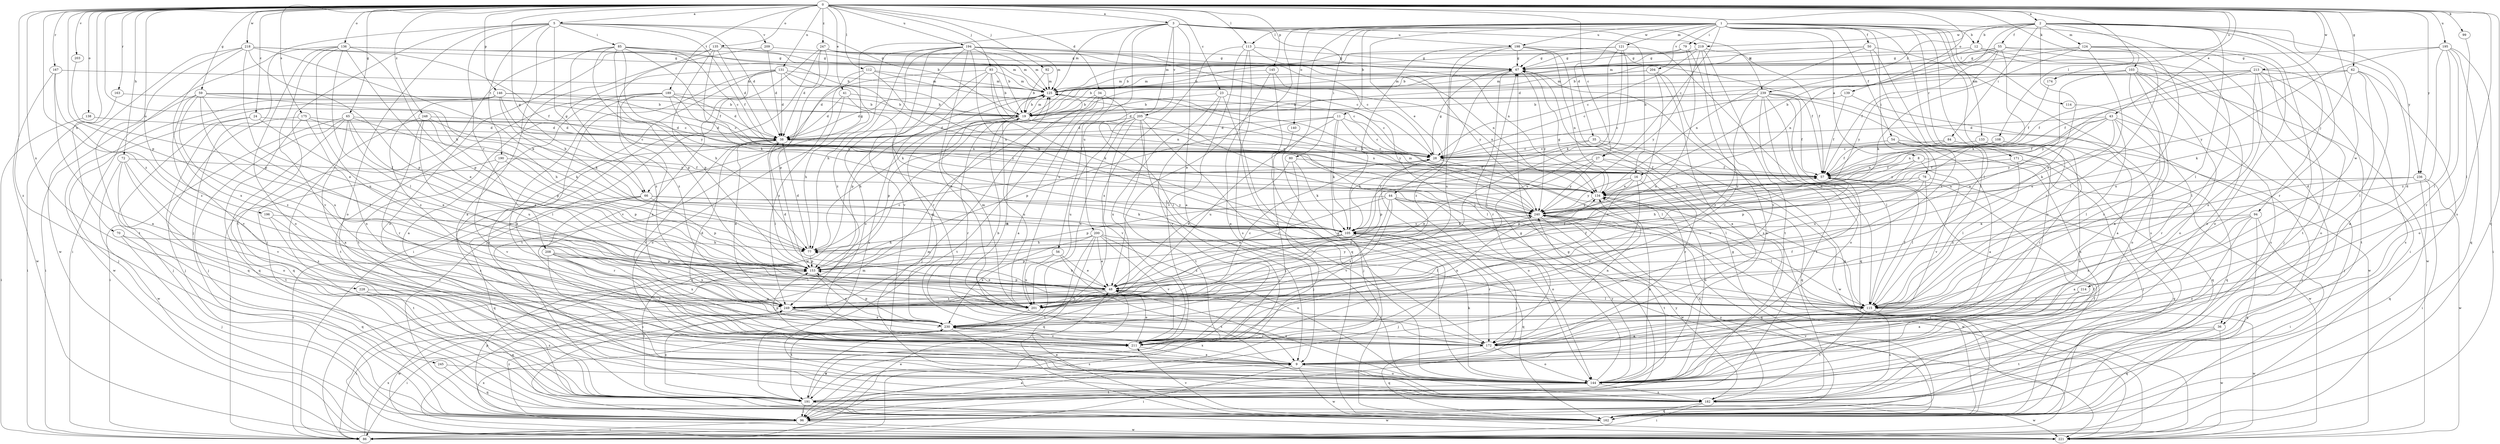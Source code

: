 strict digraph  {
0;
1;
2;
3;
5;
8;
9;
11;
12;
16;
19;
23;
24;
27;
28;
34;
35;
36;
38;
41;
43;
44;
48;
50;
54;
55;
56;
57;
59;
62;
65;
66;
67;
70;
72;
77;
78;
79;
80;
84;
85;
86;
92;
93;
94;
96;
99;
103;
105;
108;
112;
113;
114;
115;
121;
124;
125;
131;
133;
134;
135;
136;
138;
139;
140;
144;
145;
146;
153;
162;
163;
167;
171;
172;
174;
175;
182;
189;
190;
191;
194;
195;
196;
198;
200;
201;
203;
204;
205;
208;
209;
211;
213;
214;
218;
219;
221;
228;
230;
236;
239;
240;
245;
247;
248;
249;
0 -> 2  [label=a];
0 -> 3  [label=a];
0 -> 5  [label=a];
0 -> 23  [label=c];
0 -> 24  [label=c];
0 -> 27  [label=c];
0 -> 34  [label=d];
0 -> 41  [label=e];
0 -> 43  [label=e];
0 -> 59  [label=g];
0 -> 62  [label=g];
0 -> 65  [label=g];
0 -> 66  [label=g];
0 -> 70  [label=h];
0 -> 72  [label=h];
0 -> 77  [label=h];
0 -> 92  [label=j];
0 -> 93  [label=j];
0 -> 99  [label=k];
0 -> 103  [label=k];
0 -> 108  [label=l];
0 -> 112  [label=l];
0 -> 113  [label=l];
0 -> 131  [label=n];
0 -> 135  [label=o];
0 -> 136  [label=o];
0 -> 138  [label=o];
0 -> 139  [label=o];
0 -> 145  [label=p];
0 -> 146  [label=p];
0 -> 153  [label=p];
0 -> 162  [label=q];
0 -> 163  [label=r];
0 -> 167  [label=r];
0 -> 174  [label=s];
0 -> 175  [label=s];
0 -> 182  [label=s];
0 -> 189  [label=t];
0 -> 194  [label=u];
0 -> 195  [label=u];
0 -> 196  [label=u];
0 -> 203  [label=v];
0 -> 213  [label=w];
0 -> 214  [label=w];
0 -> 218  [label=w];
0 -> 228  [label=x];
0 -> 236  [label=y];
0 -> 245  [label=z];
0 -> 247  [label=z];
0 -> 248  [label=z];
0 -> 249  [label=z];
1 -> 8  [label=a];
1 -> 11  [label=b];
1 -> 12  [label=b];
1 -> 27  [label=c];
1 -> 35  [label=d];
1 -> 36  [label=d];
1 -> 44  [label=e];
1 -> 48  [label=e];
1 -> 50  [label=f];
1 -> 54  [label=f];
1 -> 78  [label=i];
1 -> 79  [label=i];
1 -> 80  [label=i];
1 -> 113  [label=l];
1 -> 114  [label=l];
1 -> 115  [label=l];
1 -> 121  [label=m];
1 -> 133  [label=n];
1 -> 140  [label=o];
1 -> 144  [label=o];
1 -> 162  [label=q];
1 -> 171  [label=r];
1 -> 172  [label=r];
1 -> 198  [label=u];
1 -> 204  [label=v];
2 -> 12  [label=b];
2 -> 16  [label=b];
2 -> 36  [label=d];
2 -> 48  [label=e];
2 -> 55  [label=f];
2 -> 84  [label=i];
2 -> 94  [label=j];
2 -> 115  [label=l];
2 -> 124  [label=m];
2 -> 172  [label=r];
2 -> 219  [label=w];
2 -> 230  [label=x];
2 -> 236  [label=y];
2 -> 239  [label=y];
3 -> 9  [label=a];
3 -> 16  [label=b];
3 -> 56  [label=f];
3 -> 66  [label=g];
3 -> 125  [label=m];
3 -> 134  [label=n];
3 -> 198  [label=u];
3 -> 200  [label=u];
3 -> 201  [label=u];
3 -> 205  [label=v];
3 -> 219  [label=w];
3 -> 239  [label=y];
5 -> 19  [label=b];
5 -> 38  [label=d];
5 -> 57  [label=f];
5 -> 66  [label=g];
5 -> 77  [label=h];
5 -> 85  [label=i];
5 -> 96  [label=j];
5 -> 144  [label=o];
5 -> 190  [label=t];
5 -> 191  [label=t];
5 -> 208  [label=v];
5 -> 209  [label=v];
8 -> 57  [label=f];
8 -> 153  [label=p];
8 -> 211  [label=v];
8 -> 221  [label=w];
8 -> 240  [label=y];
9 -> 86  [label=i];
9 -> 144  [label=o];
9 -> 221  [label=w];
9 -> 230  [label=x];
11 -> 28  [label=c];
11 -> 38  [label=d];
11 -> 96  [label=j];
11 -> 105  [label=k];
11 -> 115  [label=l];
11 -> 153  [label=p];
11 -> 201  [label=u];
12 -> 67  [label=g];
12 -> 86  [label=i];
12 -> 134  [label=n];
12 -> 144  [label=o];
16 -> 134  [label=n];
16 -> 144  [label=o];
16 -> 153  [label=p];
16 -> 211  [label=v];
16 -> 240  [label=y];
19 -> 38  [label=d];
19 -> 57  [label=f];
19 -> 77  [label=h];
19 -> 86  [label=i];
19 -> 125  [label=m];
19 -> 134  [label=n];
19 -> 153  [label=p];
19 -> 172  [label=r];
19 -> 201  [label=u];
23 -> 19  [label=b];
23 -> 115  [label=l];
23 -> 144  [label=o];
23 -> 211  [label=v];
23 -> 230  [label=x];
24 -> 38  [label=d];
24 -> 48  [label=e];
24 -> 96  [label=j];
24 -> 162  [label=q];
27 -> 48  [label=e];
27 -> 57  [label=f];
27 -> 153  [label=p];
27 -> 172  [label=r];
27 -> 240  [label=y];
28 -> 57  [label=f];
28 -> 67  [label=g];
28 -> 115  [label=l];
28 -> 144  [label=o];
34 -> 9  [label=a];
34 -> 19  [label=b];
34 -> 96  [label=j];
34 -> 115  [label=l];
34 -> 191  [label=t];
35 -> 28  [label=c];
35 -> 105  [label=k];
35 -> 162  [label=q];
35 -> 221  [label=w];
36 -> 162  [label=q];
36 -> 191  [label=t];
36 -> 211  [label=v];
36 -> 221  [label=w];
38 -> 28  [label=c];
38 -> 115  [label=l];
38 -> 182  [label=s];
38 -> 211  [label=v];
41 -> 19  [label=b];
41 -> 38  [label=d];
41 -> 77  [label=h];
41 -> 144  [label=o];
43 -> 38  [label=d];
43 -> 57  [label=f];
43 -> 96  [label=j];
43 -> 105  [label=k];
43 -> 115  [label=l];
43 -> 134  [label=n];
43 -> 172  [label=r];
43 -> 240  [label=y];
44 -> 48  [label=e];
44 -> 96  [label=j];
44 -> 144  [label=o];
44 -> 153  [label=p];
44 -> 211  [label=v];
44 -> 221  [label=w];
44 -> 230  [label=x];
44 -> 240  [label=y];
48 -> 38  [label=d];
48 -> 57  [label=f];
48 -> 77  [label=h];
48 -> 115  [label=l];
48 -> 153  [label=p];
48 -> 172  [label=r];
48 -> 201  [label=u];
48 -> 240  [label=y];
48 -> 249  [label=z];
50 -> 19  [label=b];
50 -> 67  [label=g];
50 -> 115  [label=l];
50 -> 134  [label=n];
50 -> 182  [label=s];
50 -> 249  [label=z];
54 -> 9  [label=a];
54 -> 28  [label=c];
54 -> 162  [label=q];
54 -> 201  [label=u];
55 -> 38  [label=d];
55 -> 57  [label=f];
55 -> 67  [label=g];
55 -> 105  [label=k];
55 -> 125  [label=m];
55 -> 172  [label=r];
55 -> 191  [label=t];
55 -> 240  [label=y];
56 -> 48  [label=e];
56 -> 153  [label=p];
56 -> 182  [label=s];
56 -> 201  [label=u];
57 -> 134  [label=n];
59 -> 19  [label=b];
59 -> 28  [label=c];
59 -> 77  [label=h];
59 -> 86  [label=i];
59 -> 115  [label=l];
59 -> 201  [label=u];
59 -> 211  [label=v];
59 -> 249  [label=z];
62 -> 9  [label=a];
62 -> 57  [label=f];
62 -> 105  [label=k];
62 -> 115  [label=l];
62 -> 125  [label=m];
62 -> 144  [label=o];
65 -> 9  [label=a];
65 -> 38  [label=d];
65 -> 48  [label=e];
65 -> 86  [label=i];
65 -> 96  [label=j];
65 -> 105  [label=k];
65 -> 115  [label=l];
65 -> 162  [label=q];
66 -> 86  [label=i];
66 -> 105  [label=k];
66 -> 153  [label=p];
66 -> 162  [label=q];
66 -> 172  [label=r];
66 -> 240  [label=y];
67 -> 125  [label=m];
67 -> 172  [label=r];
67 -> 240  [label=y];
67 -> 249  [label=z];
70 -> 77  [label=h];
70 -> 96  [label=j];
70 -> 162  [label=q];
72 -> 57  [label=f];
72 -> 144  [label=o];
72 -> 191  [label=t];
72 -> 211  [label=v];
72 -> 221  [label=w];
77 -> 28  [label=c];
77 -> 38  [label=d];
77 -> 153  [label=p];
78 -> 48  [label=e];
78 -> 77  [label=h];
78 -> 115  [label=l];
78 -> 134  [label=n];
78 -> 162  [label=q];
79 -> 67  [label=g];
79 -> 125  [label=m];
79 -> 201  [label=u];
79 -> 211  [label=v];
80 -> 48  [label=e];
80 -> 57  [label=f];
80 -> 96  [label=j];
80 -> 105  [label=k];
84 -> 28  [label=c];
84 -> 134  [label=n];
84 -> 172  [label=r];
85 -> 28  [label=c];
85 -> 57  [label=f];
85 -> 67  [label=g];
85 -> 77  [label=h];
85 -> 96  [label=j];
85 -> 125  [label=m];
85 -> 153  [label=p];
85 -> 240  [label=y];
85 -> 249  [label=z];
86 -> 48  [label=e];
86 -> 230  [label=x];
92 -> 19  [label=b];
92 -> 125  [label=m];
93 -> 19  [label=b];
93 -> 38  [label=d];
93 -> 105  [label=k];
93 -> 125  [label=m];
93 -> 182  [label=s];
93 -> 221  [label=w];
93 -> 240  [label=y];
94 -> 9  [label=a];
94 -> 86  [label=i];
94 -> 105  [label=k];
94 -> 144  [label=o];
94 -> 162  [label=q];
94 -> 230  [label=x];
96 -> 67  [label=g];
96 -> 86  [label=i];
96 -> 153  [label=p];
96 -> 221  [label=w];
96 -> 240  [label=y];
96 -> 249  [label=z];
99 -> 115  [label=l];
103 -> 9  [label=a];
103 -> 48  [label=e];
103 -> 125  [label=m];
103 -> 144  [label=o];
103 -> 172  [label=r];
103 -> 182  [label=s];
103 -> 221  [label=w];
105 -> 77  [label=h];
105 -> 96  [label=j];
105 -> 162  [label=q];
105 -> 172  [label=r];
105 -> 240  [label=y];
105 -> 249  [label=z];
108 -> 28  [label=c];
108 -> 57  [label=f];
108 -> 96  [label=j];
108 -> 240  [label=y];
112 -> 28  [label=c];
112 -> 125  [label=m];
112 -> 134  [label=n];
112 -> 191  [label=t];
112 -> 249  [label=z];
113 -> 67  [label=g];
113 -> 144  [label=o];
113 -> 182  [label=s];
113 -> 211  [label=v];
113 -> 230  [label=x];
113 -> 240  [label=y];
114 -> 144  [label=o];
115 -> 9  [label=a];
115 -> 57  [label=f];
115 -> 182  [label=s];
115 -> 191  [label=t];
115 -> 221  [label=w];
121 -> 19  [label=b];
121 -> 67  [label=g];
121 -> 105  [label=k];
121 -> 115  [label=l];
121 -> 201  [label=u];
121 -> 249  [label=z];
124 -> 19  [label=b];
124 -> 67  [label=g];
124 -> 96  [label=j];
124 -> 105  [label=k];
124 -> 115  [label=l];
124 -> 144  [label=o];
124 -> 201  [label=u];
125 -> 19  [label=b];
125 -> 28  [label=c];
125 -> 38  [label=d];
125 -> 153  [label=p];
125 -> 240  [label=y];
131 -> 9  [label=a];
131 -> 38  [label=d];
131 -> 105  [label=k];
131 -> 125  [label=m];
131 -> 134  [label=n];
131 -> 182  [label=s];
131 -> 191  [label=t];
131 -> 211  [label=v];
133 -> 28  [label=c];
133 -> 144  [label=o];
133 -> 162  [label=q];
134 -> 67  [label=g];
134 -> 86  [label=i];
134 -> 240  [label=y];
135 -> 9  [label=a];
135 -> 38  [label=d];
135 -> 67  [label=g];
135 -> 105  [label=k];
135 -> 125  [label=m];
135 -> 144  [label=o];
135 -> 153  [label=p];
136 -> 19  [label=b];
136 -> 48  [label=e];
136 -> 67  [label=g];
136 -> 86  [label=i];
136 -> 115  [label=l];
136 -> 144  [label=o];
136 -> 153  [label=p];
136 -> 201  [label=u];
136 -> 211  [label=v];
138 -> 38  [label=d];
138 -> 86  [label=i];
139 -> 9  [label=a];
139 -> 19  [label=b];
139 -> 57  [label=f];
140 -> 96  [label=j];
144 -> 48  [label=e];
144 -> 67  [label=g];
144 -> 105  [label=k];
144 -> 134  [label=n];
144 -> 182  [label=s];
144 -> 191  [label=t];
144 -> 240  [label=y];
145 -> 9  [label=a];
145 -> 125  [label=m];
145 -> 134  [label=n];
145 -> 162  [label=q];
146 -> 19  [label=b];
146 -> 28  [label=c];
146 -> 96  [label=j];
146 -> 105  [label=k];
146 -> 134  [label=n];
146 -> 221  [label=w];
146 -> 249  [label=z];
153 -> 48  [label=e];
153 -> 57  [label=f];
153 -> 191  [label=t];
153 -> 230  [label=x];
162 -> 48  [label=e];
162 -> 57  [label=f];
162 -> 67  [label=g];
162 -> 211  [label=v];
163 -> 19  [label=b];
163 -> 86  [label=i];
167 -> 9  [label=a];
167 -> 125  [label=m];
167 -> 221  [label=w];
167 -> 249  [label=z];
171 -> 57  [label=f];
171 -> 96  [label=j];
171 -> 115  [label=l];
172 -> 19  [label=b];
172 -> 125  [label=m];
172 -> 134  [label=n];
172 -> 144  [label=o];
172 -> 162  [label=q];
174 -> 57  [label=f];
175 -> 28  [label=c];
175 -> 38  [label=d];
175 -> 96  [label=j];
175 -> 162  [label=q];
175 -> 230  [label=x];
182 -> 57  [label=f];
182 -> 86  [label=i];
182 -> 125  [label=m];
182 -> 134  [label=n];
182 -> 162  [label=q];
182 -> 221  [label=w];
182 -> 240  [label=y];
189 -> 9  [label=a];
189 -> 19  [label=b];
189 -> 38  [label=d];
189 -> 134  [label=n];
189 -> 191  [label=t];
189 -> 211  [label=v];
189 -> 230  [label=x];
189 -> 240  [label=y];
190 -> 57  [label=f];
190 -> 86  [label=i];
190 -> 153  [label=p];
190 -> 211  [label=v];
191 -> 9  [label=a];
191 -> 96  [label=j];
191 -> 211  [label=v];
191 -> 221  [label=w];
191 -> 249  [label=z];
194 -> 19  [label=b];
194 -> 28  [label=c];
194 -> 67  [label=g];
194 -> 77  [label=h];
194 -> 105  [label=k];
194 -> 125  [label=m];
194 -> 134  [label=n];
194 -> 144  [label=o];
194 -> 172  [label=r];
194 -> 201  [label=u];
194 -> 211  [label=v];
194 -> 249  [label=z];
195 -> 67  [label=g];
195 -> 86  [label=i];
195 -> 115  [label=l];
195 -> 162  [label=q];
195 -> 172  [label=r];
195 -> 240  [label=y];
195 -> 249  [label=z];
196 -> 105  [label=k];
196 -> 191  [label=t];
196 -> 211  [label=v];
198 -> 57  [label=f];
198 -> 67  [label=g];
198 -> 105  [label=k];
198 -> 134  [label=n];
198 -> 182  [label=s];
198 -> 201  [label=u];
198 -> 249  [label=z];
200 -> 48  [label=e];
200 -> 77  [label=h];
200 -> 115  [label=l];
200 -> 144  [label=o];
200 -> 162  [label=q];
200 -> 191  [label=t];
200 -> 211  [label=v];
200 -> 230  [label=x];
201 -> 28  [label=c];
201 -> 125  [label=m];
201 -> 191  [label=t];
203 -> 153  [label=p];
204 -> 9  [label=a];
204 -> 19  [label=b];
204 -> 125  [label=m];
204 -> 144  [label=o];
204 -> 211  [label=v];
205 -> 38  [label=d];
205 -> 86  [label=i];
205 -> 115  [label=l];
205 -> 172  [label=r];
205 -> 191  [label=t];
205 -> 201  [label=u];
205 -> 211  [label=v];
205 -> 230  [label=x];
208 -> 153  [label=p];
208 -> 182  [label=s];
208 -> 201  [label=u];
208 -> 211  [label=v];
208 -> 230  [label=x];
208 -> 249  [label=z];
209 -> 38  [label=d];
209 -> 67  [label=g];
209 -> 249  [label=z];
211 -> 9  [label=a];
211 -> 48  [label=e];
211 -> 134  [label=n];
211 -> 153  [label=p];
213 -> 28  [label=c];
213 -> 57  [label=f];
213 -> 115  [label=l];
213 -> 125  [label=m];
213 -> 144  [label=o];
213 -> 182  [label=s];
213 -> 191  [label=t];
213 -> 230  [label=x];
213 -> 240  [label=y];
214 -> 9  [label=a];
214 -> 115  [label=l];
218 -> 48  [label=e];
218 -> 57  [label=f];
218 -> 67  [label=g];
218 -> 105  [label=k];
218 -> 153  [label=p];
218 -> 191  [label=t];
218 -> 221  [label=w];
218 -> 230  [label=x];
219 -> 19  [label=b];
219 -> 28  [label=c];
219 -> 57  [label=f];
219 -> 67  [label=g];
219 -> 191  [label=t];
219 -> 211  [label=v];
219 -> 240  [label=y];
221 -> 67  [label=g];
221 -> 125  [label=m];
221 -> 230  [label=x];
228 -> 162  [label=q];
228 -> 182  [label=s];
228 -> 201  [label=u];
230 -> 38  [label=d];
230 -> 57  [label=f];
230 -> 86  [label=i];
230 -> 125  [label=m];
230 -> 153  [label=p];
230 -> 172  [label=r];
230 -> 182  [label=s];
230 -> 211  [label=v];
236 -> 86  [label=i];
236 -> 134  [label=n];
236 -> 162  [label=q];
236 -> 221  [label=w];
236 -> 249  [label=z];
239 -> 19  [label=b];
239 -> 28  [label=c];
239 -> 38  [label=d];
239 -> 57  [label=f];
239 -> 115  [label=l];
239 -> 144  [label=o];
239 -> 162  [label=q];
239 -> 182  [label=s];
239 -> 191  [label=t];
239 -> 221  [label=w];
239 -> 249  [label=z];
240 -> 105  [label=k];
240 -> 115  [label=l];
240 -> 125  [label=m];
240 -> 162  [label=q];
240 -> 191  [label=t];
240 -> 221  [label=w];
245 -> 144  [label=o];
245 -> 162  [label=q];
247 -> 28  [label=c];
247 -> 38  [label=d];
247 -> 67  [label=g];
247 -> 86  [label=i];
247 -> 96  [label=j];
247 -> 125  [label=m];
247 -> 153  [label=p];
248 -> 38  [label=d];
248 -> 153  [label=p];
248 -> 172  [label=r];
248 -> 182  [label=s];
248 -> 201  [label=u];
248 -> 240  [label=y];
249 -> 38  [label=d];
249 -> 86  [label=i];
249 -> 172  [label=r];
249 -> 221  [label=w];
249 -> 230  [label=x];
}
